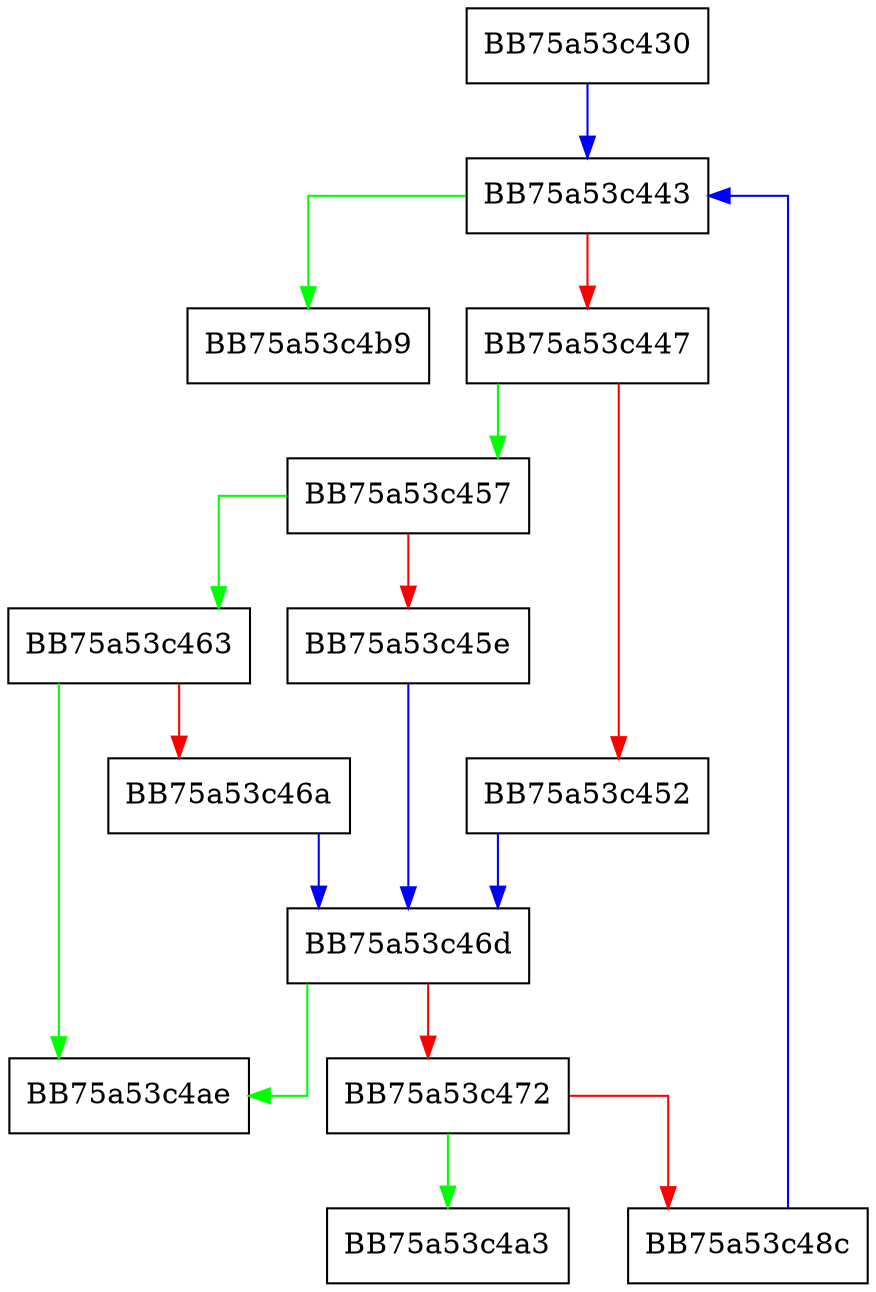 digraph _HexDigits {
  node [shape="box"];
  graph [splines=ortho];
  BB75a53c430 -> BB75a53c443 [color="blue"];
  BB75a53c443 -> BB75a53c4b9 [color="green"];
  BB75a53c443 -> BB75a53c447 [color="red"];
  BB75a53c447 -> BB75a53c457 [color="green"];
  BB75a53c447 -> BB75a53c452 [color="red"];
  BB75a53c452 -> BB75a53c46d [color="blue"];
  BB75a53c457 -> BB75a53c463 [color="green"];
  BB75a53c457 -> BB75a53c45e [color="red"];
  BB75a53c45e -> BB75a53c46d [color="blue"];
  BB75a53c463 -> BB75a53c4ae [color="green"];
  BB75a53c463 -> BB75a53c46a [color="red"];
  BB75a53c46a -> BB75a53c46d [color="blue"];
  BB75a53c46d -> BB75a53c4ae [color="green"];
  BB75a53c46d -> BB75a53c472 [color="red"];
  BB75a53c472 -> BB75a53c4a3 [color="green"];
  BB75a53c472 -> BB75a53c48c [color="red"];
  BB75a53c48c -> BB75a53c443 [color="blue"];
}